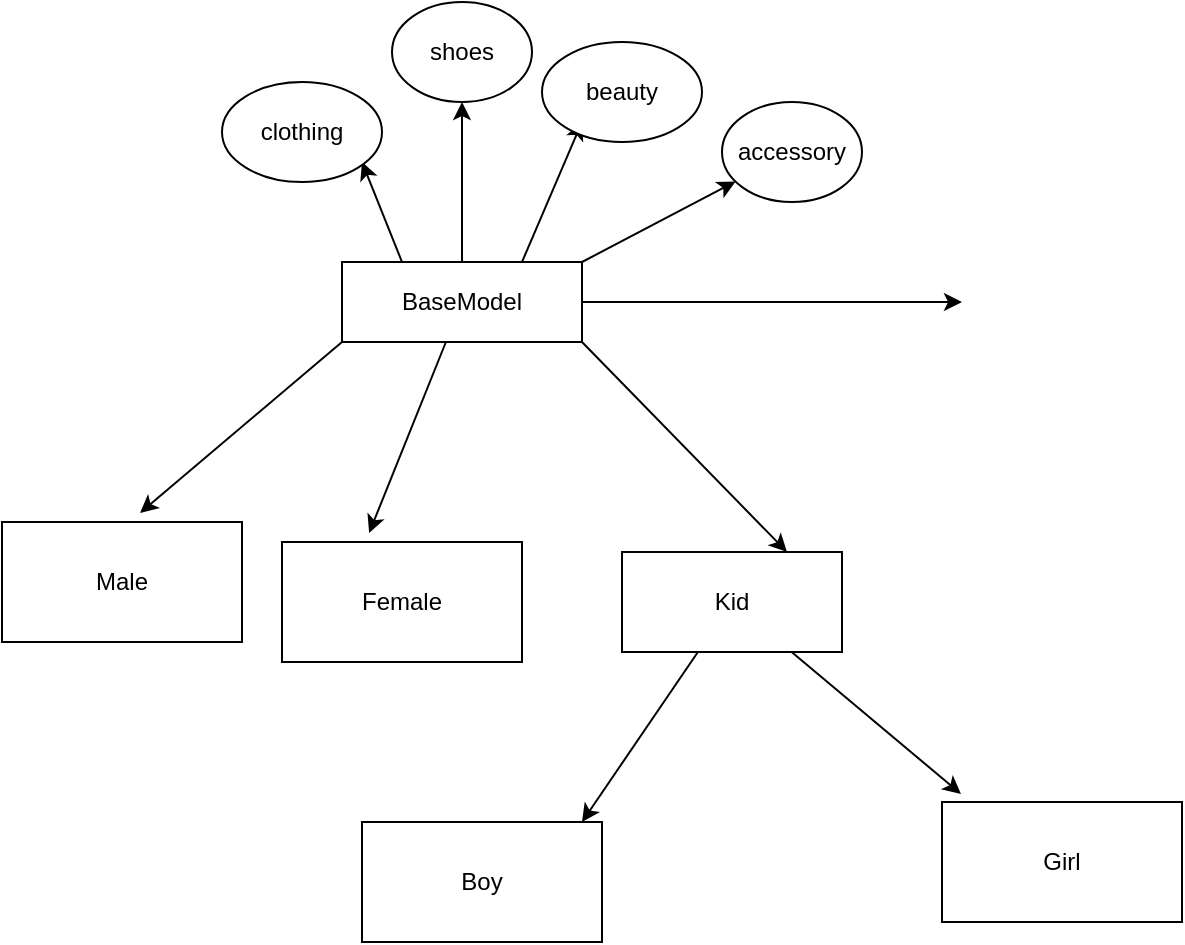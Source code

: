 <mxfile>
    <diagram id="2VhumB9RXWjP0JU5pASn" name="Page-1">
        <mxGraphModel dx="734" dy="599" grid="1" gridSize="10" guides="1" tooltips="1" connect="1" arrows="1" fold="1" page="1" pageScale="1" pageWidth="850" pageHeight="1100" math="0" shadow="0">
            <root>
                <mxCell id="0"/>
                <mxCell id="1" parent="0"/>
                <mxCell id="5" style="edgeStyle=none;html=1;exitX=0;exitY=1;exitDx=0;exitDy=0;entryX=0.575;entryY=-0.075;entryDx=0;entryDy=0;entryPerimeter=0;" edge="1" parent="1" source="3" target="12">
                    <mxGeometry relative="1" as="geometry">
                        <mxPoint x="200" y="180" as="targetPoint"/>
                    </mxGeometry>
                </mxCell>
                <mxCell id="6" style="edgeStyle=none;html=1;entryX=0.363;entryY=-0.075;entryDx=0;entryDy=0;entryPerimeter=0;" edge="1" parent="1" source="3" target="9">
                    <mxGeometry relative="1" as="geometry">
                        <mxPoint x="320" y="190" as="targetPoint"/>
                    </mxGeometry>
                </mxCell>
                <mxCell id="7" style="edgeStyle=none;html=1;exitX=1;exitY=1;exitDx=0;exitDy=0;entryX=0.75;entryY=0;entryDx=0;entryDy=0;" edge="1" parent="1" source="3" target="13">
                    <mxGeometry relative="1" as="geometry">
                        <mxPoint x="450" y="170" as="targetPoint"/>
                    </mxGeometry>
                </mxCell>
                <mxCell id="19" style="edgeStyle=none;html=1;exitX=0.25;exitY=0;exitDx=0;exitDy=0;" edge="1" parent="1" source="3">
                    <mxGeometry relative="1" as="geometry">
                        <mxPoint x="230" y="170" as="targetPoint"/>
                    </mxGeometry>
                </mxCell>
                <mxCell id="21" style="edgeStyle=none;html=1;exitX=0.5;exitY=0;exitDx=0;exitDy=0;" edge="1" parent="1" source="3">
                    <mxGeometry relative="1" as="geometry">
                        <mxPoint x="280" y="140" as="targetPoint"/>
                    </mxGeometry>
                </mxCell>
                <mxCell id="23" style="edgeStyle=none;html=1;exitX=0.75;exitY=0;exitDx=0;exitDy=0;" edge="1" parent="1" source="3">
                    <mxGeometry relative="1" as="geometry">
                        <mxPoint x="340" y="150" as="targetPoint"/>
                    </mxGeometry>
                </mxCell>
                <mxCell id="25" style="edgeStyle=none;html=1;exitX=1;exitY=0;exitDx=0;exitDy=0;" edge="1" parent="1" source="3" target="26">
                    <mxGeometry relative="1" as="geometry">
                        <mxPoint x="420" y="180" as="targetPoint"/>
                    </mxGeometry>
                </mxCell>
                <mxCell id="27" style="edgeStyle=none;html=1;exitX=1;exitY=0.5;exitDx=0;exitDy=0;" edge="1" parent="1" source="3">
                    <mxGeometry relative="1" as="geometry">
                        <mxPoint x="530" y="240" as="targetPoint"/>
                    </mxGeometry>
                </mxCell>
                <mxCell id="3" value="BaseModel" style="whiteSpace=wrap;html=1;" vertex="1" parent="1">
                    <mxGeometry x="220" y="220" width="120" height="40" as="geometry"/>
                </mxCell>
                <mxCell id="9" value="Female" style="whiteSpace=wrap;html=1;" vertex="1" parent="1">
                    <mxGeometry x="190" y="360" width="120" height="60" as="geometry"/>
                </mxCell>
                <mxCell id="12" value="Male" style="whiteSpace=wrap;html=1;" vertex="1" parent="1">
                    <mxGeometry x="50" y="350" width="120" height="60" as="geometry"/>
                </mxCell>
                <mxCell id="14" style="edgeStyle=none;html=1;" edge="1" parent="1" source="13">
                    <mxGeometry relative="1" as="geometry">
                        <mxPoint x="340" y="500" as="targetPoint"/>
                    </mxGeometry>
                </mxCell>
                <mxCell id="16" style="edgeStyle=none;html=1;entryX=0.079;entryY=-0.067;entryDx=0;entryDy=0;entryPerimeter=0;" edge="1" parent="1" source="13" target="17">
                    <mxGeometry relative="1" as="geometry">
                        <mxPoint x="640" y="195" as="targetPoint"/>
                    </mxGeometry>
                </mxCell>
                <mxCell id="13" value="Kid" style="whiteSpace=wrap;html=1;" vertex="1" parent="1">
                    <mxGeometry x="360" y="365" width="110" height="50" as="geometry"/>
                </mxCell>
                <mxCell id="15" value="Boy" style="whiteSpace=wrap;html=1;" vertex="1" parent="1">
                    <mxGeometry x="230" y="500" width="120" height="60" as="geometry"/>
                </mxCell>
                <mxCell id="17" value="Girl" style="whiteSpace=wrap;html=1;" vertex="1" parent="1">
                    <mxGeometry x="520" y="490" width="120" height="60" as="geometry"/>
                </mxCell>
                <mxCell id="20" value="clothing" style="ellipse;whiteSpace=wrap;html=1;" vertex="1" parent="1">
                    <mxGeometry x="160" y="130" width="80" height="50" as="geometry"/>
                </mxCell>
                <mxCell id="22" value="shoes" style="ellipse;whiteSpace=wrap;html=1;" vertex="1" parent="1">
                    <mxGeometry x="245" y="90" width="70" height="50" as="geometry"/>
                </mxCell>
                <mxCell id="24" value="beauty" style="ellipse;whiteSpace=wrap;html=1;" vertex="1" parent="1">
                    <mxGeometry x="320" y="110" width="80" height="50" as="geometry"/>
                </mxCell>
                <mxCell id="26" value="accessory" style="ellipse;whiteSpace=wrap;html=1;" vertex="1" parent="1">
                    <mxGeometry x="410" y="140" width="70" height="50" as="geometry"/>
                </mxCell>
            </root>
        </mxGraphModel>
    </diagram>
</mxfile>